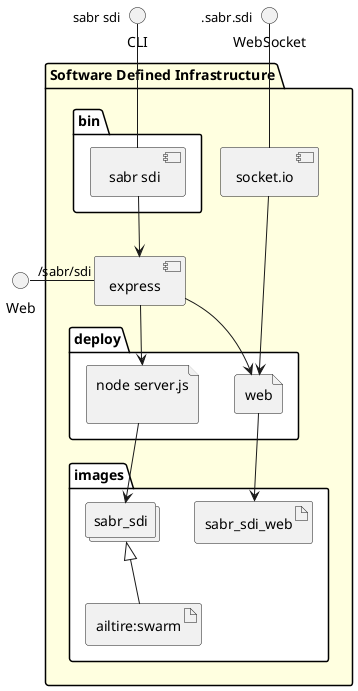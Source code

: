 @startuml
  interface CLI
  interface Web
  interface WebSocket
package "Software Defined Infrastructure" #lightyellow {
  component express as REST
  component socket.io as socket
  folder bin #ffffff {
    component " sabr sdi" as binName
  }
  binName --> REST

  folder deploy #ffffff {
      file "node server.js\n" as sabr_sdi_container
      REST --> sabr_sdi_container

  
    file "web" as web_container
    REST --> web_container
    socket ---> web_container
  
  }
  folder images #ffffff {
    collections "sabr_sdi" as sabr_sdiimage
    artifact "ailtire:swarm" as ailtireswarm
    sabr_sdiimage <|-- ailtireswarm
    sabr_sdi_container --> sabr_sdiimage

  
      artifact "sabr_sdi_web" as sabr_sdi_web
      web_container --> sabr_sdi_web
    
  }
}
CLI " sabr sdi" -- binName
Web "/sabr/sdi" - REST
WebSocket ".sabr.sdi" -- socket

@enduml
